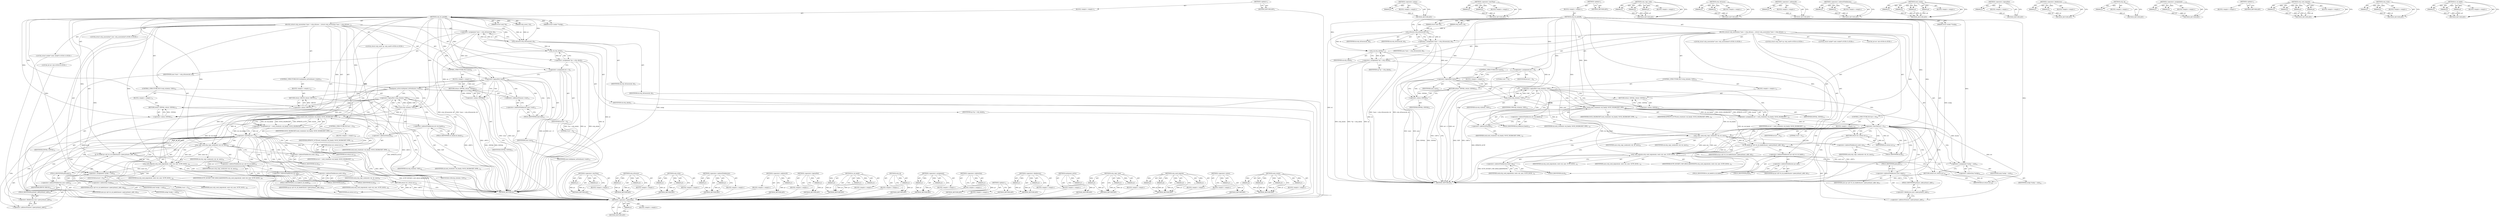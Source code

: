 digraph "sctp_copy_sock" {
vulnerable_195 [label=<(METHOD,&lt;operator&gt;.indirection)>];
vulnerable_196 [label=<(PARAM,p1)>];
vulnerable_197 [label=<(BLOCK,&lt;empty&gt;,&lt;empty&gt;)>];
vulnerable_198 [label=<(METHOD_RETURN,ANY)>];
vulnerable_141 [label=<(METHOD,&lt;operator&gt;.minus)>];
vulnerable_142 [label=<(PARAM,p1)>];
vulnerable_143 [label=<(BLOCK,&lt;empty&gt;,&lt;empty&gt;)>];
vulnerable_144 [label=<(METHOD_RETURN,ANY)>];
vulnerable_166 [label=<(METHOD,&lt;operator&gt;.lessThan)>];
vulnerable_167 [label=<(PARAM,p1)>];
vulnerable_168 [label=<(PARAM,p2)>];
vulnerable_169 [label=<(BLOCK,&lt;empty&gt;,&lt;empty&gt;)>];
vulnerable_170 [label=<(METHOD_RETURN,ANY)>];
vulnerable_6 [label=<(METHOD,&lt;global&gt;)<SUB>1</SUB>>];
vulnerable_7 [label=<(BLOCK,&lt;empty&gt;,&lt;empty&gt;)<SUB>1</SUB>>];
vulnerable_8 [label=<(METHOD,sctp_do_peeloff)<SUB>1</SUB>>];
vulnerable_9 [label=<(PARAM,struct sock *sk)<SUB>1</SUB>>];
vulnerable_10 [label=<(PARAM,sctp_assoc_t id)<SUB>1</SUB>>];
vulnerable_11 [label=<(PARAM,struct socket **sockp)<SUB>1</SUB>>];
vulnerable_12 [label=<(BLOCK,{
	struct sctp_association *asoc = sctp_id2asso...,{
	struct sctp_association *asoc = sctp_id2asso...)<SUB>2</SUB>>];
vulnerable_13 [label="<(LOCAL,struct sctp_association* asoc: sctp_association*)<SUB>3</SUB>>"];
vulnerable_14 [label=<(&lt;operator&gt;.assignment,*asoc = sctp_id2assoc(sk, id))<SUB>3</SUB>>];
vulnerable_15 [label=<(IDENTIFIER,asoc,*asoc = sctp_id2assoc(sk, id))<SUB>3</SUB>>];
vulnerable_16 [label=<(sctp_id2assoc,sctp_id2assoc(sk, id))<SUB>3</SUB>>];
vulnerable_17 [label=<(IDENTIFIER,sk,sctp_id2assoc(sk, id))<SUB>3</SUB>>];
vulnerable_18 [label=<(IDENTIFIER,id,sctp_id2assoc(sk, id))<SUB>3</SUB>>];
vulnerable_19 [label="<(LOCAL,struct sctp_sock* sp: sctp_sock*)<SUB>4</SUB>>"];
vulnerable_20 [label=<(&lt;operator&gt;.assignment,*sp = sctp_sk(sk))<SUB>4</SUB>>];
vulnerable_21 [label=<(IDENTIFIER,sp,*sp = sctp_sk(sk))<SUB>4</SUB>>];
vulnerable_22 [label=<(sctp_sk,sctp_sk(sk))<SUB>4</SUB>>];
vulnerable_23 [label=<(IDENTIFIER,sk,sctp_sk(sk))<SUB>4</SUB>>];
vulnerable_24 [label="<(LOCAL,struct socket* sock: socket*)<SUB>5</SUB>>"];
vulnerable_25 [label="<(LOCAL,int err: int)<SUB>6</SUB>>"];
vulnerable_26 [label=<(&lt;operator&gt;.assignment,err = 0)<SUB>6</SUB>>];
vulnerable_27 [label=<(IDENTIFIER,err,err = 0)<SUB>6</SUB>>];
vulnerable_28 [label=<(LITERAL,0,err = 0)<SUB>6</SUB>>];
vulnerable_29 [label=<(CONTROL_STRUCTURE,IF,if (!asoc))<SUB>8</SUB>>];
vulnerable_30 [label=<(&lt;operator&gt;.logicalNot,!asoc)<SUB>8</SUB>>];
vulnerable_31 [label=<(IDENTIFIER,asoc,!asoc)<SUB>8</SUB>>];
vulnerable_32 [label=<(BLOCK,&lt;empty&gt;,&lt;empty&gt;)<SUB>9</SUB>>];
vulnerable_33 [label=<(RETURN,return -EINVAL;,return -EINVAL;)<SUB>9</SUB>>];
vulnerable_34 [label=<(&lt;operator&gt;.minus,-EINVAL)<SUB>9</SUB>>];
vulnerable_35 [label=<(IDENTIFIER,EINVAL,-EINVAL)<SUB>9</SUB>>];
vulnerable_36 [label=<(CONTROL_STRUCTURE,IF,if (!sctp_style(sk, UDP)))<SUB>14</SUB>>];
vulnerable_37 [label=<(&lt;operator&gt;.logicalNot,!sctp_style(sk, UDP))<SUB>14</SUB>>];
vulnerable_38 [label=<(sctp_style,sctp_style(sk, UDP))<SUB>14</SUB>>];
vulnerable_39 [label=<(IDENTIFIER,sk,sctp_style(sk, UDP))<SUB>14</SUB>>];
vulnerable_40 [label=<(IDENTIFIER,UDP,sctp_style(sk, UDP))<SUB>14</SUB>>];
vulnerable_41 [label=<(BLOCK,&lt;empty&gt;,&lt;empty&gt;)<SUB>15</SUB>>];
vulnerable_42 [label=<(RETURN,return -EINVAL;,return -EINVAL;)<SUB>15</SUB>>];
vulnerable_43 [label=<(&lt;operator&gt;.minus,-EINVAL)<SUB>15</SUB>>];
vulnerable_44 [label=<(IDENTIFIER,EINVAL,-EINVAL)<SUB>15</SUB>>];
vulnerable_45 [label=<(&lt;operator&gt;.assignment,err = sock_create(sk-&gt;sk_family, SOCK_SEQPACKET...)<SUB>18</SUB>>];
vulnerable_46 [label=<(IDENTIFIER,err,err = sock_create(sk-&gt;sk_family, SOCK_SEQPACKET...)<SUB>18</SUB>>];
vulnerable_47 [label=<(sock_create,sock_create(sk-&gt;sk_family, SOCK_SEQPACKET, IPPR...)<SUB>18</SUB>>];
vulnerable_48 [label=<(&lt;operator&gt;.indirectFieldAccess,sk-&gt;sk_family)<SUB>18</SUB>>];
vulnerable_49 [label=<(IDENTIFIER,sk,sock_create(sk-&gt;sk_family, SOCK_SEQPACKET, IPPR...)<SUB>18</SUB>>];
vulnerable_50 [label=<(FIELD_IDENTIFIER,sk_family,sk_family)<SUB>18</SUB>>];
vulnerable_51 [label=<(IDENTIFIER,SOCK_SEQPACKET,sock_create(sk-&gt;sk_family, SOCK_SEQPACKET, IPPR...)<SUB>18</SUB>>];
vulnerable_52 [label=<(IDENTIFIER,IPPROTO_SCTP,sock_create(sk-&gt;sk_family, SOCK_SEQPACKET, IPPR...)<SUB>18</SUB>>];
vulnerable_53 [label=<(&lt;operator&gt;.addressOf,&amp;sock)<SUB>18</SUB>>];
vulnerable_54 [label=<(IDENTIFIER,sock,sock_create(sk-&gt;sk_family, SOCK_SEQPACKET, IPPR...)<SUB>18</SUB>>];
vulnerable_55 [label=<(CONTROL_STRUCTURE,IF,if (err &lt; 0))<SUB>19</SUB>>];
vulnerable_56 [label=<(&lt;operator&gt;.lessThan,err &lt; 0)<SUB>19</SUB>>];
vulnerable_57 [label=<(IDENTIFIER,err,err &lt; 0)<SUB>19</SUB>>];
vulnerable_58 [label=<(LITERAL,0,err &lt; 0)<SUB>19</SUB>>];
vulnerable_59 [label=<(BLOCK,&lt;empty&gt;,&lt;empty&gt;)<SUB>20</SUB>>];
vulnerable_60 [label=<(RETURN,return err;,return err;)<SUB>20</SUB>>];
vulnerable_61 [label=<(IDENTIFIER,err,return err;)<SUB>20</SUB>>];
vulnerable_62 [label=<(sctp_copy_sock,sctp_copy_sock(sock-&gt;sk, sk, asoc))<SUB>22</SUB>>];
vulnerable_63 [label=<(&lt;operator&gt;.indirectFieldAccess,sock-&gt;sk)<SUB>22</SUB>>];
vulnerable_64 [label=<(IDENTIFIER,sock,sctp_copy_sock(sock-&gt;sk, sk, asoc))<SUB>22</SUB>>];
vulnerable_65 [label=<(FIELD_IDENTIFIER,sk,sk)<SUB>22</SUB>>];
vulnerable_66 [label=<(IDENTIFIER,sk,sctp_copy_sock(sock-&gt;sk, sk, asoc))<SUB>22</SUB>>];
vulnerable_67 [label=<(IDENTIFIER,asoc,sctp_copy_sock(sock-&gt;sk, sk, asoc))<SUB>22</SUB>>];
vulnerable_68 [label=<(to_sk_daddr,sp-&gt;pf-&gt;to_sk_daddr(&amp;asoc-&gt;peer.primary_addr, sk))<SUB>27</SUB>>];
vulnerable_69 [label=<(&lt;operator&gt;.indirectFieldAccess,sp-&gt;pf-&gt;to_sk_daddr)<SUB>27</SUB>>];
vulnerable_70 [label=<(&lt;operator&gt;.indirectFieldAccess,sp-&gt;pf)<SUB>27</SUB>>];
vulnerable_71 [label=<(IDENTIFIER,sp,sp-&gt;pf-&gt;to_sk_daddr(&amp;asoc-&gt;peer.primary_addr, sk))<SUB>27</SUB>>];
vulnerable_72 [label=<(FIELD_IDENTIFIER,pf,pf)<SUB>27</SUB>>];
vulnerable_73 [label=<(FIELD_IDENTIFIER,to_sk_daddr,to_sk_daddr)<SUB>27</SUB>>];
vulnerable_74 [label=<(&lt;operator&gt;.addressOf,&amp;asoc-&gt;peer.primary_addr)<SUB>27</SUB>>];
vulnerable_75 [label=<(&lt;operator&gt;.fieldAccess,asoc-&gt;peer.primary_addr)<SUB>27</SUB>>];
vulnerable_76 [label=<(&lt;operator&gt;.indirectFieldAccess,asoc-&gt;peer)<SUB>27</SUB>>];
vulnerable_77 [label=<(IDENTIFIER,asoc,sp-&gt;pf-&gt;to_sk_daddr(&amp;asoc-&gt;peer.primary_addr, sk))<SUB>27</SUB>>];
vulnerable_78 [label=<(FIELD_IDENTIFIER,peer,peer)<SUB>27</SUB>>];
vulnerable_79 [label=<(FIELD_IDENTIFIER,primary_addr,primary_addr)<SUB>27</SUB>>];
vulnerable_80 [label=<(IDENTIFIER,sk,sp-&gt;pf-&gt;to_sk_daddr(&amp;asoc-&gt;peer.primary_addr, sk))<SUB>27</SUB>>];
vulnerable_81 [label=<(sctp_sock_migrate,sctp_sock_migrate(sk, sock-&gt;sk, asoc, SCTP_SOCK...)<SUB>32</SUB>>];
vulnerable_82 [label=<(IDENTIFIER,sk,sctp_sock_migrate(sk, sock-&gt;sk, asoc, SCTP_SOCK...)<SUB>32</SUB>>];
vulnerable_83 [label=<(&lt;operator&gt;.indirectFieldAccess,sock-&gt;sk)<SUB>32</SUB>>];
vulnerable_84 [label=<(IDENTIFIER,sock,sctp_sock_migrate(sk, sock-&gt;sk, asoc, SCTP_SOCK...)<SUB>32</SUB>>];
vulnerable_85 [label=<(FIELD_IDENTIFIER,sk,sk)<SUB>32</SUB>>];
vulnerable_86 [label=<(IDENTIFIER,asoc,sctp_sock_migrate(sk, sock-&gt;sk, asoc, SCTP_SOCK...)<SUB>32</SUB>>];
vulnerable_87 [label=<(IDENTIFIER,SCTP_SOCKET_UDP_HIGH_BANDWIDTH,sctp_sock_migrate(sk, sock-&gt;sk, asoc, SCTP_SOCK...)<SUB>32</SUB>>];
vulnerable_88 [label=<(&lt;operator&gt;.assignment,*sockp = sock)<SUB>34</SUB>>];
vulnerable_89 [label=<(&lt;operator&gt;.indirection,*sockp)<SUB>34</SUB>>];
vulnerable_90 [label=<(IDENTIFIER,sockp,*sockp = sock)<SUB>34</SUB>>];
vulnerable_91 [label=<(IDENTIFIER,sock,*sockp = sock)<SUB>34</SUB>>];
vulnerable_92 [label=<(RETURN,return err;,return err;)<SUB>36</SUB>>];
vulnerable_93 [label=<(IDENTIFIER,err,return err;)<SUB>36</SUB>>];
vulnerable_94 [label=<(METHOD_RETURN,int)<SUB>1</SUB>>];
vulnerable_96 [label=<(METHOD_RETURN,ANY)<SUB>1</SUB>>];
vulnerable_171 [label=<(METHOD,sctp_copy_sock)>];
vulnerable_172 [label=<(PARAM,p1)>];
vulnerable_173 [label=<(PARAM,p2)>];
vulnerable_174 [label=<(PARAM,p3)>];
vulnerable_175 [label=<(BLOCK,&lt;empty&gt;,&lt;empty&gt;)>];
vulnerable_176 [label=<(METHOD_RETURN,ANY)>];
vulnerable_128 [label=<(METHOD,sctp_id2assoc)>];
vulnerable_129 [label=<(PARAM,p1)>];
vulnerable_130 [label=<(PARAM,p2)>];
vulnerable_131 [label=<(BLOCK,&lt;empty&gt;,&lt;empty&gt;)>];
vulnerable_132 [label=<(METHOD_RETURN,ANY)>];
vulnerable_162 [label=<(METHOD,&lt;operator&gt;.addressOf)>];
vulnerable_163 [label=<(PARAM,p1)>];
vulnerable_164 [label=<(BLOCK,&lt;empty&gt;,&lt;empty&gt;)>];
vulnerable_165 [label=<(METHOD_RETURN,ANY)>];
vulnerable_157 [label=<(METHOD,&lt;operator&gt;.indirectFieldAccess)>];
vulnerable_158 [label=<(PARAM,p1)>];
vulnerable_159 [label=<(PARAM,p2)>];
vulnerable_160 [label=<(BLOCK,&lt;empty&gt;,&lt;empty&gt;)>];
vulnerable_161 [label=<(METHOD_RETURN,ANY)>];
vulnerable_150 [label=<(METHOD,sock_create)>];
vulnerable_151 [label=<(PARAM,p1)>];
vulnerable_152 [label=<(PARAM,p2)>];
vulnerable_153 [label=<(PARAM,p3)>];
vulnerable_154 [label=<(PARAM,p4)>];
vulnerable_155 [label=<(BLOCK,&lt;empty&gt;,&lt;empty&gt;)>];
vulnerable_156 [label=<(METHOD_RETURN,ANY)>];
vulnerable_137 [label=<(METHOD,&lt;operator&gt;.logicalNot)>];
vulnerable_138 [label=<(PARAM,p1)>];
vulnerable_139 [label=<(BLOCK,&lt;empty&gt;,&lt;empty&gt;)>];
vulnerable_140 [label=<(METHOD_RETURN,ANY)>];
vulnerable_183 [label=<(METHOD,&lt;operator&gt;.fieldAccess)>];
vulnerable_184 [label=<(PARAM,p1)>];
vulnerable_185 [label=<(PARAM,p2)>];
vulnerable_186 [label=<(BLOCK,&lt;empty&gt;,&lt;empty&gt;)>];
vulnerable_187 [label=<(METHOD_RETURN,ANY)>];
vulnerable_133 [label=<(METHOD,sctp_sk)>];
vulnerable_134 [label=<(PARAM,p1)>];
vulnerable_135 [label=<(BLOCK,&lt;empty&gt;,&lt;empty&gt;)>];
vulnerable_136 [label=<(METHOD_RETURN,ANY)>];
vulnerable_123 [label=<(METHOD,&lt;operator&gt;.assignment)>];
vulnerable_124 [label=<(PARAM,p1)>];
vulnerable_125 [label=<(PARAM,p2)>];
vulnerable_126 [label=<(BLOCK,&lt;empty&gt;,&lt;empty&gt;)>];
vulnerable_127 [label=<(METHOD_RETURN,ANY)>];
vulnerable_117 [label=<(METHOD,&lt;global&gt;)<SUB>1</SUB>>];
vulnerable_118 [label=<(BLOCK,&lt;empty&gt;,&lt;empty&gt;)>];
vulnerable_119 [label=<(METHOD_RETURN,ANY)>];
vulnerable_188 [label=<(METHOD,sctp_sock_migrate)>];
vulnerable_189 [label=<(PARAM,p1)>];
vulnerable_190 [label=<(PARAM,p2)>];
vulnerable_191 [label=<(PARAM,p3)>];
vulnerable_192 [label=<(PARAM,p4)>];
vulnerable_193 [label=<(BLOCK,&lt;empty&gt;,&lt;empty&gt;)>];
vulnerable_194 [label=<(METHOD_RETURN,ANY)>];
vulnerable_145 [label=<(METHOD,sctp_style)>];
vulnerable_146 [label=<(PARAM,p1)>];
vulnerable_147 [label=<(PARAM,p2)>];
vulnerable_148 [label=<(BLOCK,&lt;empty&gt;,&lt;empty&gt;)>];
vulnerable_149 [label=<(METHOD_RETURN,ANY)>];
vulnerable_177 [label=<(METHOD,to_sk_daddr)>];
vulnerable_178 [label=<(PARAM,p1)>];
vulnerable_179 [label=<(PARAM,p2)>];
vulnerable_180 [label=<(PARAM,p3)>];
vulnerable_181 [label=<(BLOCK,&lt;empty&gt;,&lt;empty&gt;)>];
vulnerable_182 [label=<(METHOD_RETURN,ANY)>];
fixed_202 [label=<(METHOD,sctp_sock_migrate)>];
fixed_203 [label=<(PARAM,p1)>];
fixed_204 [label=<(PARAM,p2)>];
fixed_205 [label=<(PARAM,p3)>];
fixed_206 [label=<(PARAM,p4)>];
fixed_207 [label=<(BLOCK,&lt;empty&gt;,&lt;empty&gt;)>];
fixed_208 [label=<(METHOD_RETURN,ANY)>];
fixed_151 [label=<(METHOD,&lt;operator&gt;.minus)>];
fixed_152 [label=<(PARAM,p1)>];
fixed_153 [label=<(BLOCK,&lt;empty&gt;,&lt;empty&gt;)>];
fixed_154 [label=<(METHOD_RETURN,ANY)>];
fixed_173 [label=<(METHOD,sock_create)>];
fixed_174 [label=<(PARAM,p1)>];
fixed_175 [label=<(PARAM,p2)>];
fixed_176 [label=<(PARAM,p3)>];
fixed_177 [label=<(PARAM,p4)>];
fixed_178 [label=<(BLOCK,&lt;empty&gt;,&lt;empty&gt;)>];
fixed_179 [label=<(METHOD_RETURN,ANY)>];
fixed_6 [label=<(METHOD,&lt;global&gt;)<SUB>1</SUB>>];
fixed_7 [label=<(BLOCK,&lt;empty&gt;,&lt;empty&gt;)<SUB>1</SUB>>];
fixed_8 [label=<(METHOD,sctp_do_peeloff)<SUB>1</SUB>>];
fixed_9 [label=<(PARAM,struct sock *sk)<SUB>1</SUB>>];
fixed_10 [label=<(PARAM,sctp_assoc_t id)<SUB>1</SUB>>];
fixed_11 [label=<(PARAM,struct socket **sockp)<SUB>1</SUB>>];
fixed_12 [label=<(BLOCK,{
	struct sctp_association *asoc = sctp_id2asso...,{
	struct sctp_association *asoc = sctp_id2asso...)<SUB>2</SUB>>];
fixed_13 [label="<(LOCAL,struct sctp_association* asoc: sctp_association*)<SUB>3</SUB>>"];
fixed_14 [label=<(&lt;operator&gt;.assignment,*asoc = sctp_id2assoc(sk, id))<SUB>3</SUB>>];
fixed_15 [label=<(IDENTIFIER,asoc,*asoc = sctp_id2assoc(sk, id))<SUB>3</SUB>>];
fixed_16 [label=<(sctp_id2assoc,sctp_id2assoc(sk, id))<SUB>3</SUB>>];
fixed_17 [label=<(IDENTIFIER,sk,sctp_id2assoc(sk, id))<SUB>3</SUB>>];
fixed_18 [label=<(IDENTIFIER,id,sctp_id2assoc(sk, id))<SUB>3</SUB>>];
fixed_19 [label="<(LOCAL,struct sctp_sock* sp: sctp_sock*)<SUB>4</SUB>>"];
fixed_20 [label=<(&lt;operator&gt;.assignment,*sp = sctp_sk(sk))<SUB>4</SUB>>];
fixed_21 [label=<(IDENTIFIER,sp,*sp = sctp_sk(sk))<SUB>4</SUB>>];
fixed_22 [label=<(sctp_sk,sctp_sk(sk))<SUB>4</SUB>>];
fixed_23 [label=<(IDENTIFIER,sk,sctp_sk(sk))<SUB>4</SUB>>];
fixed_24 [label="<(LOCAL,struct socket* sock: socket*)<SUB>5</SUB>>"];
fixed_25 [label="<(LOCAL,int err: int)<SUB>6</SUB>>"];
fixed_26 [label=<(&lt;operator&gt;.assignment,err = 0)<SUB>6</SUB>>];
fixed_27 [label=<(IDENTIFIER,err,err = 0)<SUB>6</SUB>>];
fixed_28 [label=<(LITERAL,0,err = 0)<SUB>6</SUB>>];
fixed_29 [label=<(CONTROL_STRUCTURE,IF,if (!asoc))<SUB>8</SUB>>];
fixed_30 [label=<(&lt;operator&gt;.logicalNot,!asoc)<SUB>8</SUB>>];
fixed_31 [label=<(IDENTIFIER,asoc,!asoc)<SUB>8</SUB>>];
fixed_32 [label=<(BLOCK,&lt;empty&gt;,&lt;empty&gt;)<SUB>9</SUB>>];
fixed_33 [label=<(RETURN,return -EINVAL;,return -EINVAL;)<SUB>9</SUB>>];
fixed_34 [label=<(&lt;operator&gt;.minus,-EINVAL)<SUB>9</SUB>>];
fixed_35 [label=<(IDENTIFIER,EINVAL,-EINVAL)<SUB>9</SUB>>];
fixed_36 [label=<(CONTROL_STRUCTURE,IF,if (waitqueue_active(&amp;asoc-&gt;wait)))<SUB>14</SUB>>];
fixed_37 [label=<(waitqueue_active,waitqueue_active(&amp;asoc-&gt;wait))<SUB>14</SUB>>];
fixed_38 [label=<(&lt;operator&gt;.addressOf,&amp;asoc-&gt;wait)<SUB>14</SUB>>];
fixed_39 [label=<(&lt;operator&gt;.indirectFieldAccess,asoc-&gt;wait)<SUB>14</SUB>>];
fixed_40 [label=<(IDENTIFIER,asoc,waitqueue_active(&amp;asoc-&gt;wait))<SUB>14</SUB>>];
fixed_41 [label=<(FIELD_IDENTIFIER,wait,wait)<SUB>14</SUB>>];
fixed_42 [label=<(BLOCK,&lt;empty&gt;,&lt;empty&gt;)<SUB>15</SUB>>];
fixed_43 [label=<(RETURN,return -EBUSY;,return -EBUSY;)<SUB>15</SUB>>];
fixed_44 [label=<(&lt;operator&gt;.minus,-EBUSY)<SUB>15</SUB>>];
fixed_45 [label=<(IDENTIFIER,EBUSY,-EBUSY)<SUB>15</SUB>>];
fixed_46 [label=<(CONTROL_STRUCTURE,IF,if (!sctp_style(sk, UDP)))<SUB>20</SUB>>];
fixed_47 [label=<(&lt;operator&gt;.logicalNot,!sctp_style(sk, UDP))<SUB>20</SUB>>];
fixed_48 [label=<(sctp_style,sctp_style(sk, UDP))<SUB>20</SUB>>];
fixed_49 [label=<(IDENTIFIER,sk,sctp_style(sk, UDP))<SUB>20</SUB>>];
fixed_50 [label=<(IDENTIFIER,UDP,sctp_style(sk, UDP))<SUB>20</SUB>>];
fixed_51 [label=<(BLOCK,&lt;empty&gt;,&lt;empty&gt;)<SUB>21</SUB>>];
fixed_52 [label=<(RETURN,return -EINVAL;,return -EINVAL;)<SUB>21</SUB>>];
fixed_53 [label=<(&lt;operator&gt;.minus,-EINVAL)<SUB>21</SUB>>];
fixed_54 [label=<(IDENTIFIER,EINVAL,-EINVAL)<SUB>21</SUB>>];
fixed_55 [label=<(&lt;operator&gt;.assignment,err = sock_create(sk-&gt;sk_family, SOCK_SEQPACKET...)<SUB>24</SUB>>];
fixed_56 [label=<(IDENTIFIER,err,err = sock_create(sk-&gt;sk_family, SOCK_SEQPACKET...)<SUB>24</SUB>>];
fixed_57 [label=<(sock_create,sock_create(sk-&gt;sk_family, SOCK_SEQPACKET, IPPR...)<SUB>24</SUB>>];
fixed_58 [label=<(&lt;operator&gt;.indirectFieldAccess,sk-&gt;sk_family)<SUB>24</SUB>>];
fixed_59 [label=<(IDENTIFIER,sk,sock_create(sk-&gt;sk_family, SOCK_SEQPACKET, IPPR...)<SUB>24</SUB>>];
fixed_60 [label=<(FIELD_IDENTIFIER,sk_family,sk_family)<SUB>24</SUB>>];
fixed_61 [label=<(IDENTIFIER,SOCK_SEQPACKET,sock_create(sk-&gt;sk_family, SOCK_SEQPACKET, IPPR...)<SUB>24</SUB>>];
fixed_62 [label=<(IDENTIFIER,IPPROTO_SCTP,sock_create(sk-&gt;sk_family, SOCK_SEQPACKET, IPPR...)<SUB>24</SUB>>];
fixed_63 [label=<(&lt;operator&gt;.addressOf,&amp;sock)<SUB>24</SUB>>];
fixed_64 [label=<(IDENTIFIER,sock,sock_create(sk-&gt;sk_family, SOCK_SEQPACKET, IPPR...)<SUB>24</SUB>>];
fixed_65 [label=<(CONTROL_STRUCTURE,IF,if (err &lt; 0))<SUB>25</SUB>>];
fixed_66 [label=<(&lt;operator&gt;.lessThan,err &lt; 0)<SUB>25</SUB>>];
fixed_67 [label=<(IDENTIFIER,err,err &lt; 0)<SUB>25</SUB>>];
fixed_68 [label=<(LITERAL,0,err &lt; 0)<SUB>25</SUB>>];
fixed_69 [label=<(BLOCK,&lt;empty&gt;,&lt;empty&gt;)<SUB>26</SUB>>];
fixed_70 [label=<(RETURN,return err;,return err;)<SUB>26</SUB>>];
fixed_71 [label=<(IDENTIFIER,err,return err;)<SUB>26</SUB>>];
fixed_72 [label=<(sctp_copy_sock,sctp_copy_sock(sock-&gt;sk, sk, asoc))<SUB>28</SUB>>];
fixed_73 [label=<(&lt;operator&gt;.indirectFieldAccess,sock-&gt;sk)<SUB>28</SUB>>];
fixed_74 [label=<(IDENTIFIER,sock,sctp_copy_sock(sock-&gt;sk, sk, asoc))<SUB>28</SUB>>];
fixed_75 [label=<(FIELD_IDENTIFIER,sk,sk)<SUB>28</SUB>>];
fixed_76 [label=<(IDENTIFIER,sk,sctp_copy_sock(sock-&gt;sk, sk, asoc))<SUB>28</SUB>>];
fixed_77 [label=<(IDENTIFIER,asoc,sctp_copy_sock(sock-&gt;sk, sk, asoc))<SUB>28</SUB>>];
fixed_78 [label=<(to_sk_daddr,sp-&gt;pf-&gt;to_sk_daddr(&amp;asoc-&gt;peer.primary_addr, sk))<SUB>33</SUB>>];
fixed_79 [label=<(&lt;operator&gt;.indirectFieldAccess,sp-&gt;pf-&gt;to_sk_daddr)<SUB>33</SUB>>];
fixed_80 [label=<(&lt;operator&gt;.indirectFieldAccess,sp-&gt;pf)<SUB>33</SUB>>];
fixed_81 [label=<(IDENTIFIER,sp,sp-&gt;pf-&gt;to_sk_daddr(&amp;asoc-&gt;peer.primary_addr, sk))<SUB>33</SUB>>];
fixed_82 [label=<(FIELD_IDENTIFIER,pf,pf)<SUB>33</SUB>>];
fixed_83 [label=<(FIELD_IDENTIFIER,to_sk_daddr,to_sk_daddr)<SUB>33</SUB>>];
fixed_84 [label=<(&lt;operator&gt;.addressOf,&amp;asoc-&gt;peer.primary_addr)<SUB>33</SUB>>];
fixed_85 [label=<(&lt;operator&gt;.fieldAccess,asoc-&gt;peer.primary_addr)<SUB>33</SUB>>];
fixed_86 [label=<(&lt;operator&gt;.indirectFieldAccess,asoc-&gt;peer)<SUB>33</SUB>>];
fixed_87 [label=<(IDENTIFIER,asoc,sp-&gt;pf-&gt;to_sk_daddr(&amp;asoc-&gt;peer.primary_addr, sk))<SUB>33</SUB>>];
fixed_88 [label=<(FIELD_IDENTIFIER,peer,peer)<SUB>33</SUB>>];
fixed_89 [label=<(FIELD_IDENTIFIER,primary_addr,primary_addr)<SUB>33</SUB>>];
fixed_90 [label=<(IDENTIFIER,sk,sp-&gt;pf-&gt;to_sk_daddr(&amp;asoc-&gt;peer.primary_addr, sk))<SUB>33</SUB>>];
fixed_91 [label=<(sctp_sock_migrate,sctp_sock_migrate(sk, sock-&gt;sk, asoc, SCTP_SOCK...)<SUB>38</SUB>>];
fixed_92 [label=<(IDENTIFIER,sk,sctp_sock_migrate(sk, sock-&gt;sk, asoc, SCTP_SOCK...)<SUB>38</SUB>>];
fixed_93 [label=<(&lt;operator&gt;.indirectFieldAccess,sock-&gt;sk)<SUB>38</SUB>>];
fixed_94 [label=<(IDENTIFIER,sock,sctp_sock_migrate(sk, sock-&gt;sk, asoc, SCTP_SOCK...)<SUB>38</SUB>>];
fixed_95 [label=<(FIELD_IDENTIFIER,sk,sk)<SUB>38</SUB>>];
fixed_96 [label=<(IDENTIFIER,asoc,sctp_sock_migrate(sk, sock-&gt;sk, asoc, SCTP_SOCK...)<SUB>38</SUB>>];
fixed_97 [label=<(IDENTIFIER,SCTP_SOCKET_UDP_HIGH_BANDWIDTH,sctp_sock_migrate(sk, sock-&gt;sk, asoc, SCTP_SOCK...)<SUB>38</SUB>>];
fixed_98 [label=<(&lt;operator&gt;.assignment,*sockp = sock)<SUB>40</SUB>>];
fixed_99 [label=<(&lt;operator&gt;.indirection,*sockp)<SUB>40</SUB>>];
fixed_100 [label=<(IDENTIFIER,sockp,*sockp = sock)<SUB>40</SUB>>];
fixed_101 [label=<(IDENTIFIER,sock,*sockp = sock)<SUB>40</SUB>>];
fixed_102 [label=<(RETURN,return err;,return err;)<SUB>42</SUB>>];
fixed_103 [label=<(IDENTIFIER,err,return err;)<SUB>42</SUB>>];
fixed_104 [label=<(METHOD_RETURN,int)<SUB>1</SUB>>];
fixed_106 [label=<(METHOD_RETURN,ANY)<SUB>1</SUB>>];
fixed_180 [label=<(METHOD,&lt;operator&gt;.lessThan)>];
fixed_181 [label=<(PARAM,p1)>];
fixed_182 [label=<(PARAM,p2)>];
fixed_183 [label=<(BLOCK,&lt;empty&gt;,&lt;empty&gt;)>];
fixed_184 [label=<(METHOD_RETURN,ANY)>];
fixed_138 [label=<(METHOD,sctp_id2assoc)>];
fixed_139 [label=<(PARAM,p1)>];
fixed_140 [label=<(PARAM,p2)>];
fixed_141 [label=<(BLOCK,&lt;empty&gt;,&lt;empty&gt;)>];
fixed_142 [label=<(METHOD_RETURN,ANY)>];
fixed_168 [label=<(METHOD,sctp_style)>];
fixed_169 [label=<(PARAM,p1)>];
fixed_170 [label=<(PARAM,p2)>];
fixed_171 [label=<(BLOCK,&lt;empty&gt;,&lt;empty&gt;)>];
fixed_172 [label=<(METHOD_RETURN,ANY)>];
fixed_163 [label=<(METHOD,&lt;operator&gt;.indirectFieldAccess)>];
fixed_164 [label=<(PARAM,p1)>];
fixed_165 [label=<(PARAM,p2)>];
fixed_166 [label=<(BLOCK,&lt;empty&gt;,&lt;empty&gt;)>];
fixed_167 [label=<(METHOD_RETURN,ANY)>];
fixed_159 [label=<(METHOD,&lt;operator&gt;.addressOf)>];
fixed_160 [label=<(PARAM,p1)>];
fixed_161 [label=<(BLOCK,&lt;empty&gt;,&lt;empty&gt;)>];
fixed_162 [label=<(METHOD_RETURN,ANY)>];
fixed_147 [label=<(METHOD,&lt;operator&gt;.logicalNot)>];
fixed_148 [label=<(PARAM,p1)>];
fixed_149 [label=<(BLOCK,&lt;empty&gt;,&lt;empty&gt;)>];
fixed_150 [label=<(METHOD_RETURN,ANY)>];
fixed_191 [label=<(METHOD,to_sk_daddr)>];
fixed_192 [label=<(PARAM,p1)>];
fixed_193 [label=<(PARAM,p2)>];
fixed_194 [label=<(PARAM,p3)>];
fixed_195 [label=<(BLOCK,&lt;empty&gt;,&lt;empty&gt;)>];
fixed_196 [label=<(METHOD_RETURN,ANY)>];
fixed_143 [label=<(METHOD,sctp_sk)>];
fixed_144 [label=<(PARAM,p1)>];
fixed_145 [label=<(BLOCK,&lt;empty&gt;,&lt;empty&gt;)>];
fixed_146 [label=<(METHOD_RETURN,ANY)>];
fixed_133 [label=<(METHOD,&lt;operator&gt;.assignment)>];
fixed_134 [label=<(PARAM,p1)>];
fixed_135 [label=<(PARAM,p2)>];
fixed_136 [label=<(BLOCK,&lt;empty&gt;,&lt;empty&gt;)>];
fixed_137 [label=<(METHOD_RETURN,ANY)>];
fixed_127 [label=<(METHOD,&lt;global&gt;)<SUB>1</SUB>>];
fixed_128 [label=<(BLOCK,&lt;empty&gt;,&lt;empty&gt;)>];
fixed_129 [label=<(METHOD_RETURN,ANY)>];
fixed_209 [label=<(METHOD,&lt;operator&gt;.indirection)>];
fixed_210 [label=<(PARAM,p1)>];
fixed_211 [label=<(BLOCK,&lt;empty&gt;,&lt;empty&gt;)>];
fixed_212 [label=<(METHOD_RETURN,ANY)>];
fixed_197 [label=<(METHOD,&lt;operator&gt;.fieldAccess)>];
fixed_198 [label=<(PARAM,p1)>];
fixed_199 [label=<(PARAM,p2)>];
fixed_200 [label=<(BLOCK,&lt;empty&gt;,&lt;empty&gt;)>];
fixed_201 [label=<(METHOD_RETURN,ANY)>];
fixed_155 [label=<(METHOD,waitqueue_active)>];
fixed_156 [label=<(PARAM,p1)>];
fixed_157 [label=<(BLOCK,&lt;empty&gt;,&lt;empty&gt;)>];
fixed_158 [label=<(METHOD_RETURN,ANY)>];
fixed_185 [label=<(METHOD,sctp_copy_sock)>];
fixed_186 [label=<(PARAM,p1)>];
fixed_187 [label=<(PARAM,p2)>];
fixed_188 [label=<(PARAM,p3)>];
fixed_189 [label=<(BLOCK,&lt;empty&gt;,&lt;empty&gt;)>];
fixed_190 [label=<(METHOD_RETURN,ANY)>];
vulnerable_195 -> vulnerable_196  [key=0, label="AST: "];
vulnerable_195 -> vulnerable_196  [key=1, label="DDG: "];
vulnerable_195 -> vulnerable_197  [key=0, label="AST: "];
vulnerable_195 -> vulnerable_198  [key=0, label="AST: "];
vulnerable_195 -> vulnerable_198  [key=1, label="CFG: "];
vulnerable_196 -> vulnerable_198  [key=0, label="DDG: p1"];
vulnerable_141 -> vulnerable_142  [key=0, label="AST: "];
vulnerable_141 -> vulnerable_142  [key=1, label="DDG: "];
vulnerable_141 -> vulnerable_143  [key=0, label="AST: "];
vulnerable_141 -> vulnerable_144  [key=0, label="AST: "];
vulnerable_141 -> vulnerable_144  [key=1, label="CFG: "];
vulnerable_142 -> vulnerable_144  [key=0, label="DDG: p1"];
vulnerable_166 -> vulnerable_167  [key=0, label="AST: "];
vulnerable_166 -> vulnerable_167  [key=1, label="DDG: "];
vulnerable_166 -> vulnerable_169  [key=0, label="AST: "];
vulnerable_166 -> vulnerable_168  [key=0, label="AST: "];
vulnerable_166 -> vulnerable_168  [key=1, label="DDG: "];
vulnerable_166 -> vulnerable_170  [key=0, label="AST: "];
vulnerable_166 -> vulnerable_170  [key=1, label="CFG: "];
vulnerable_167 -> vulnerable_170  [key=0, label="DDG: p1"];
vulnerable_168 -> vulnerable_170  [key=0, label="DDG: p2"];
vulnerable_6 -> vulnerable_7  [key=0, label="AST: "];
vulnerable_6 -> vulnerable_96  [key=0, label="AST: "];
vulnerable_6 -> vulnerable_96  [key=1, label="CFG: "];
vulnerable_7 -> vulnerable_8  [key=0, label="AST: "];
vulnerable_8 -> vulnerable_9  [key=0, label="AST: "];
vulnerable_8 -> vulnerable_9  [key=1, label="DDG: "];
vulnerable_8 -> vulnerable_10  [key=0, label="AST: "];
vulnerable_8 -> vulnerable_10  [key=1, label="DDG: "];
vulnerable_8 -> vulnerable_11  [key=0, label="AST: "];
vulnerable_8 -> vulnerable_11  [key=1, label="DDG: "];
vulnerable_8 -> vulnerable_12  [key=0, label="AST: "];
vulnerable_8 -> vulnerable_94  [key=0, label="AST: "];
vulnerable_8 -> vulnerable_16  [key=0, label="CFG: "];
vulnerable_8 -> vulnerable_16  [key=1, label="DDG: "];
vulnerable_8 -> vulnerable_26  [key=0, label="DDG: "];
vulnerable_8 -> vulnerable_88  [key=0, label="DDG: "];
vulnerable_8 -> vulnerable_62  [key=0, label="DDG: "];
vulnerable_8 -> vulnerable_68  [key=0, label="DDG: "];
vulnerable_8 -> vulnerable_81  [key=0, label="DDG: "];
vulnerable_8 -> vulnerable_93  [key=0, label="DDG: "];
vulnerable_8 -> vulnerable_22  [key=0, label="DDG: "];
vulnerable_8 -> vulnerable_30  [key=0, label="DDG: "];
vulnerable_8 -> vulnerable_47  [key=0, label="DDG: "];
vulnerable_8 -> vulnerable_56  [key=0, label="DDG: "];
vulnerable_8 -> vulnerable_38  [key=0, label="DDG: "];
vulnerable_8 -> vulnerable_61  [key=0, label="DDG: "];
vulnerable_8 -> vulnerable_34  [key=0, label="DDG: "];
vulnerable_8 -> vulnerable_43  [key=0, label="DDG: "];
vulnerable_9 -> vulnerable_16  [key=0, label="DDG: sk"];
vulnerable_10 -> vulnerable_16  [key=0, label="DDG: id"];
vulnerable_11 -> vulnerable_94  [key=0, label="DDG: sockp"];
vulnerable_12 -> vulnerable_13  [key=0, label="AST: "];
vulnerable_12 -> vulnerable_14  [key=0, label="AST: "];
vulnerable_12 -> vulnerable_19  [key=0, label="AST: "];
vulnerable_12 -> vulnerable_20  [key=0, label="AST: "];
vulnerable_12 -> vulnerable_24  [key=0, label="AST: "];
vulnerable_12 -> vulnerable_25  [key=0, label="AST: "];
vulnerable_12 -> vulnerable_26  [key=0, label="AST: "];
vulnerable_12 -> vulnerable_29  [key=0, label="AST: "];
vulnerable_12 -> vulnerable_36  [key=0, label="AST: "];
vulnerable_12 -> vulnerable_45  [key=0, label="AST: "];
vulnerable_12 -> vulnerable_55  [key=0, label="AST: "];
vulnerable_12 -> vulnerable_62  [key=0, label="AST: "];
vulnerable_12 -> vulnerable_68  [key=0, label="AST: "];
vulnerable_12 -> vulnerable_81  [key=0, label="AST: "];
vulnerable_12 -> vulnerable_88  [key=0, label="AST: "];
vulnerable_12 -> vulnerable_92  [key=0, label="AST: "];
vulnerable_14 -> vulnerable_15  [key=0, label="AST: "];
vulnerable_14 -> vulnerable_16  [key=0, label="AST: "];
vulnerable_14 -> vulnerable_22  [key=0, label="CFG: "];
vulnerable_14 -> vulnerable_94  [key=0, label="DDG: sctp_id2assoc(sk, id)"];
vulnerable_14 -> vulnerable_94  [key=1, label="DDG: *asoc = sctp_id2assoc(sk, id)"];
vulnerable_14 -> vulnerable_30  [key=0, label="DDG: asoc"];
vulnerable_16 -> vulnerable_17  [key=0, label="AST: "];
vulnerable_16 -> vulnerable_18  [key=0, label="AST: "];
vulnerable_16 -> vulnerable_14  [key=0, label="CFG: "];
vulnerable_16 -> vulnerable_14  [key=1, label="DDG: sk"];
vulnerable_16 -> vulnerable_14  [key=2, label="DDG: id"];
vulnerable_16 -> vulnerable_94  [key=0, label="DDG: id"];
vulnerable_16 -> vulnerable_22  [key=0, label="DDG: sk"];
vulnerable_20 -> vulnerable_21  [key=0, label="AST: "];
vulnerable_20 -> vulnerable_22  [key=0, label="AST: "];
vulnerable_20 -> vulnerable_26  [key=0, label="CFG: "];
vulnerable_20 -> vulnerable_94  [key=0, label="DDG: sp"];
vulnerable_20 -> vulnerable_94  [key=1, label="DDG: sctp_sk(sk)"];
vulnerable_20 -> vulnerable_94  [key=2, label="DDG: *sp = sctp_sk(sk)"];
vulnerable_22 -> vulnerable_23  [key=0, label="AST: "];
vulnerable_22 -> vulnerable_20  [key=0, label="CFG: "];
vulnerable_22 -> vulnerable_20  [key=1, label="DDG: sk"];
vulnerable_22 -> vulnerable_94  [key=0, label="DDG: sk"];
vulnerable_22 -> vulnerable_38  [key=0, label="DDG: sk"];
vulnerable_26 -> vulnerable_27  [key=0, label="AST: "];
vulnerable_26 -> vulnerable_28  [key=0, label="AST: "];
vulnerable_26 -> vulnerable_30  [key=0, label="CFG: "];
vulnerable_26 -> vulnerable_94  [key=0, label="DDG: err"];
vulnerable_26 -> vulnerable_94  [key=1, label="DDG: err = 0"];
vulnerable_29 -> vulnerable_30  [key=0, label="AST: "];
vulnerable_29 -> vulnerable_32  [key=0, label="AST: "];
vulnerable_30 -> vulnerable_31  [key=0, label="AST: "];
vulnerable_30 -> vulnerable_34  [key=0, label="CFG: "];
vulnerable_30 -> vulnerable_34  [key=1, label="CDG: "];
vulnerable_30 -> vulnerable_38  [key=0, label="CFG: "];
vulnerable_30 -> vulnerable_38  [key=1, label="CDG: "];
vulnerable_30 -> vulnerable_94  [key=0, label="DDG: asoc"];
vulnerable_30 -> vulnerable_94  [key=1, label="DDG: !asoc"];
vulnerable_30 -> vulnerable_62  [key=0, label="DDG: asoc"];
vulnerable_30 -> vulnerable_37  [key=0, label="CDG: "];
vulnerable_30 -> vulnerable_33  [key=0, label="CDG: "];
vulnerable_32 -> vulnerable_33  [key=0, label="AST: "];
vulnerable_33 -> vulnerable_34  [key=0, label="AST: "];
vulnerable_33 -> vulnerable_94  [key=0, label="CFG: "];
vulnerable_33 -> vulnerable_94  [key=1, label="DDG: &lt;RET&gt;"];
vulnerable_34 -> vulnerable_35  [key=0, label="AST: "];
vulnerable_34 -> vulnerable_33  [key=0, label="CFG: "];
vulnerable_34 -> vulnerable_33  [key=1, label="DDG: -EINVAL"];
vulnerable_34 -> vulnerable_94  [key=0, label="DDG: EINVAL"];
vulnerable_34 -> vulnerable_94  [key=1, label="DDG: -EINVAL"];
vulnerable_36 -> vulnerable_37  [key=0, label="AST: "];
vulnerable_36 -> vulnerable_41  [key=0, label="AST: "];
vulnerable_37 -> vulnerable_38  [key=0, label="AST: "];
vulnerable_37 -> vulnerable_43  [key=0, label="CFG: "];
vulnerable_37 -> vulnerable_43  [key=1, label="CDG: "];
vulnerable_37 -> vulnerable_50  [key=0, label="CFG: "];
vulnerable_37 -> vulnerable_50  [key=1, label="CDG: "];
vulnerable_37 -> vulnerable_47  [key=0, label="CDG: "];
vulnerable_37 -> vulnerable_48  [key=0, label="CDG: "];
vulnerable_37 -> vulnerable_42  [key=0, label="CDG: "];
vulnerable_37 -> vulnerable_56  [key=0, label="CDG: "];
vulnerable_37 -> vulnerable_45  [key=0, label="CDG: "];
vulnerable_37 -> vulnerable_53  [key=0, label="CDG: "];
vulnerable_38 -> vulnerable_39  [key=0, label="AST: "];
vulnerable_38 -> vulnerable_40  [key=0, label="AST: "];
vulnerable_38 -> vulnerable_37  [key=0, label="CFG: "];
vulnerable_38 -> vulnerable_37  [key=1, label="DDG: sk"];
vulnerable_38 -> vulnerable_37  [key=2, label="DDG: UDP"];
vulnerable_38 -> vulnerable_94  [key=0, label="DDG: UDP"];
vulnerable_38 -> vulnerable_62  [key=0, label="DDG: sk"];
vulnerable_38 -> vulnerable_47  [key=0, label="DDG: sk"];
vulnerable_41 -> vulnerable_42  [key=0, label="AST: "];
vulnerable_42 -> vulnerable_43  [key=0, label="AST: "];
vulnerable_42 -> vulnerable_94  [key=0, label="CFG: "];
vulnerable_42 -> vulnerable_94  [key=1, label="DDG: &lt;RET&gt;"];
vulnerable_43 -> vulnerable_44  [key=0, label="AST: "];
vulnerable_43 -> vulnerable_42  [key=0, label="CFG: "];
vulnerable_43 -> vulnerable_42  [key=1, label="DDG: -EINVAL"];
vulnerable_45 -> vulnerable_46  [key=0, label="AST: "];
vulnerable_45 -> vulnerable_47  [key=0, label="AST: "];
vulnerable_45 -> vulnerable_56  [key=0, label="CFG: "];
vulnerable_45 -> vulnerable_56  [key=1, label="DDG: err"];
vulnerable_47 -> vulnerable_48  [key=0, label="AST: "];
vulnerable_47 -> vulnerable_51  [key=0, label="AST: "];
vulnerable_47 -> vulnerable_52  [key=0, label="AST: "];
vulnerable_47 -> vulnerable_53  [key=0, label="AST: "];
vulnerable_47 -> vulnerable_45  [key=0, label="CFG: "];
vulnerable_47 -> vulnerable_45  [key=1, label="DDG: sk-&gt;sk_family"];
vulnerable_47 -> vulnerable_45  [key=2, label="DDG: SOCK_SEQPACKET"];
vulnerable_47 -> vulnerable_45  [key=3, label="DDG: IPPROTO_SCTP"];
vulnerable_47 -> vulnerable_45  [key=4, label="DDG: &amp;sock"];
vulnerable_47 -> vulnerable_94  [key=0, label="DDG: IPPROTO_SCTP"];
vulnerable_47 -> vulnerable_88  [key=0, label="DDG: &amp;sock"];
vulnerable_47 -> vulnerable_62  [key=0, label="DDG: sk-&gt;sk_family"];
vulnerable_47 -> vulnerable_68  [key=0, label="DDG: sk-&gt;sk_family"];
vulnerable_47 -> vulnerable_81  [key=0, label="DDG: sk-&gt;sk_family"];
vulnerable_48 -> vulnerable_49  [key=0, label="AST: "];
vulnerable_48 -> vulnerable_50  [key=0, label="AST: "];
vulnerable_48 -> vulnerable_53  [key=0, label="CFG: "];
vulnerable_50 -> vulnerable_48  [key=0, label="CFG: "];
vulnerable_53 -> vulnerable_54  [key=0, label="AST: "];
vulnerable_53 -> vulnerable_47  [key=0, label="CFG: "];
vulnerable_55 -> vulnerable_56  [key=0, label="AST: "];
vulnerable_55 -> vulnerable_59  [key=0, label="AST: "];
vulnerable_56 -> vulnerable_57  [key=0, label="AST: "];
vulnerable_56 -> vulnerable_58  [key=0, label="AST: "];
vulnerable_56 -> vulnerable_60  [key=0, label="CFG: "];
vulnerable_56 -> vulnerable_60  [key=1, label="CDG: "];
vulnerable_56 -> vulnerable_65  [key=0, label="CFG: "];
vulnerable_56 -> vulnerable_65  [key=1, label="CDG: "];
vulnerable_56 -> vulnerable_93  [key=0, label="DDG: err"];
vulnerable_56 -> vulnerable_61  [key=0, label="DDG: err"];
vulnerable_56 -> vulnerable_68  [key=0, label="CDG: "];
vulnerable_56 -> vulnerable_73  [key=0, label="CDG: "];
vulnerable_56 -> vulnerable_89  [key=0, label="CDG: "];
vulnerable_56 -> vulnerable_75  [key=0, label="CDG: "];
vulnerable_56 -> vulnerable_81  [key=0, label="CDG: "];
vulnerable_56 -> vulnerable_85  [key=0, label="CDG: "];
vulnerable_56 -> vulnerable_72  [key=0, label="CDG: "];
vulnerable_56 -> vulnerable_69  [key=0, label="CDG: "];
vulnerable_56 -> vulnerable_74  [key=0, label="CDG: "];
vulnerable_56 -> vulnerable_92  [key=0, label="CDG: "];
vulnerable_56 -> vulnerable_76  [key=0, label="CDG: "];
vulnerable_56 -> vulnerable_79  [key=0, label="CDG: "];
vulnerable_56 -> vulnerable_83  [key=0, label="CDG: "];
vulnerable_56 -> vulnerable_88  [key=0, label="CDG: "];
vulnerable_56 -> vulnerable_70  [key=0, label="CDG: "];
vulnerable_56 -> vulnerable_63  [key=0, label="CDG: "];
vulnerable_56 -> vulnerable_78  [key=0, label="CDG: "];
vulnerable_56 -> vulnerable_62  [key=0, label="CDG: "];
vulnerable_59 -> vulnerable_60  [key=0, label="AST: "];
vulnerable_60 -> vulnerable_61  [key=0, label="AST: "];
vulnerable_60 -> vulnerable_94  [key=0, label="CFG: "];
vulnerable_60 -> vulnerable_94  [key=1, label="DDG: &lt;RET&gt;"];
vulnerable_61 -> vulnerable_60  [key=0, label="DDG: err"];
vulnerable_62 -> vulnerable_63  [key=0, label="AST: "];
vulnerable_62 -> vulnerable_66  [key=0, label="AST: "];
vulnerable_62 -> vulnerable_67  [key=0, label="AST: "];
vulnerable_62 -> vulnerable_72  [key=0, label="CFG: "];
vulnerable_62 -> vulnerable_68  [key=0, label="DDG: sk"];
vulnerable_62 -> vulnerable_81  [key=0, label="DDG: sock-&gt;sk"];
vulnerable_62 -> vulnerable_81  [key=1, label="DDG: asoc"];
vulnerable_63 -> vulnerable_64  [key=0, label="AST: "];
vulnerable_63 -> vulnerable_65  [key=0, label="AST: "];
vulnerable_63 -> vulnerable_62  [key=0, label="CFG: "];
vulnerable_65 -> vulnerable_63  [key=0, label="CFG: "];
vulnerable_68 -> vulnerable_69  [key=0, label="AST: "];
vulnerable_68 -> vulnerable_74  [key=0, label="AST: "];
vulnerable_68 -> vulnerable_80  [key=0, label="AST: "];
vulnerable_68 -> vulnerable_85  [key=0, label="CFG: "];
vulnerable_68 -> vulnerable_81  [key=0, label="DDG: sk"];
vulnerable_69 -> vulnerable_70  [key=0, label="AST: "];
vulnerable_69 -> vulnerable_73  [key=0, label="AST: "];
vulnerable_69 -> vulnerable_78  [key=0, label="CFG: "];
vulnerable_70 -> vulnerable_71  [key=0, label="AST: "];
vulnerable_70 -> vulnerable_72  [key=0, label="AST: "];
vulnerable_70 -> vulnerable_73  [key=0, label="CFG: "];
vulnerable_72 -> vulnerable_70  [key=0, label="CFG: "];
vulnerable_73 -> vulnerable_69  [key=0, label="CFG: "];
vulnerable_74 -> vulnerable_75  [key=0, label="AST: "];
vulnerable_74 -> vulnerable_68  [key=0, label="CFG: "];
vulnerable_75 -> vulnerable_76  [key=0, label="AST: "];
vulnerable_75 -> vulnerable_79  [key=0, label="AST: "];
vulnerable_75 -> vulnerable_74  [key=0, label="CFG: "];
vulnerable_76 -> vulnerable_77  [key=0, label="AST: "];
vulnerable_76 -> vulnerable_78  [key=0, label="AST: "];
vulnerable_76 -> vulnerable_79  [key=0, label="CFG: "];
vulnerable_78 -> vulnerable_76  [key=0, label="CFG: "];
vulnerable_79 -> vulnerable_75  [key=0, label="CFG: "];
vulnerable_81 -> vulnerable_82  [key=0, label="AST: "];
vulnerable_81 -> vulnerable_83  [key=0, label="AST: "];
vulnerable_81 -> vulnerable_86  [key=0, label="AST: "];
vulnerable_81 -> vulnerable_87  [key=0, label="AST: "];
vulnerable_81 -> vulnerable_89  [key=0, label="CFG: "];
vulnerable_81 -> vulnerable_94  [key=0, label="DDG: SCTP_SOCKET_UDP_HIGH_BANDWIDTH"];
vulnerable_81 -> vulnerable_88  [key=0, label="DDG: sock-&gt;sk"];
vulnerable_83 -> vulnerable_84  [key=0, label="AST: "];
vulnerable_83 -> vulnerable_85  [key=0, label="AST: "];
vulnerable_83 -> vulnerable_81  [key=0, label="CFG: "];
vulnerable_85 -> vulnerable_83  [key=0, label="CFG: "];
vulnerable_88 -> vulnerable_89  [key=0, label="AST: "];
vulnerable_88 -> vulnerable_91  [key=0, label="AST: "];
vulnerable_88 -> vulnerable_92  [key=0, label="CFG: "];
vulnerable_89 -> vulnerable_90  [key=0, label="AST: "];
vulnerable_89 -> vulnerable_88  [key=0, label="CFG: "];
vulnerable_92 -> vulnerable_93  [key=0, label="AST: "];
vulnerable_92 -> vulnerable_94  [key=0, label="CFG: "];
vulnerable_92 -> vulnerable_94  [key=1, label="DDG: &lt;RET&gt;"];
vulnerable_93 -> vulnerable_92  [key=0, label="DDG: err"];
vulnerable_171 -> vulnerable_172  [key=0, label="AST: "];
vulnerable_171 -> vulnerable_172  [key=1, label="DDG: "];
vulnerable_171 -> vulnerable_175  [key=0, label="AST: "];
vulnerable_171 -> vulnerable_173  [key=0, label="AST: "];
vulnerable_171 -> vulnerable_173  [key=1, label="DDG: "];
vulnerable_171 -> vulnerable_176  [key=0, label="AST: "];
vulnerable_171 -> vulnerable_176  [key=1, label="CFG: "];
vulnerable_171 -> vulnerable_174  [key=0, label="AST: "];
vulnerable_171 -> vulnerable_174  [key=1, label="DDG: "];
vulnerable_172 -> vulnerable_176  [key=0, label="DDG: p1"];
vulnerable_173 -> vulnerable_176  [key=0, label="DDG: p2"];
vulnerable_174 -> vulnerable_176  [key=0, label="DDG: p3"];
vulnerable_128 -> vulnerable_129  [key=0, label="AST: "];
vulnerable_128 -> vulnerable_129  [key=1, label="DDG: "];
vulnerable_128 -> vulnerable_131  [key=0, label="AST: "];
vulnerable_128 -> vulnerable_130  [key=0, label="AST: "];
vulnerable_128 -> vulnerable_130  [key=1, label="DDG: "];
vulnerable_128 -> vulnerable_132  [key=0, label="AST: "];
vulnerable_128 -> vulnerable_132  [key=1, label="CFG: "];
vulnerable_129 -> vulnerable_132  [key=0, label="DDG: p1"];
vulnerable_130 -> vulnerable_132  [key=0, label="DDG: p2"];
vulnerable_162 -> vulnerable_163  [key=0, label="AST: "];
vulnerable_162 -> vulnerable_163  [key=1, label="DDG: "];
vulnerable_162 -> vulnerable_164  [key=0, label="AST: "];
vulnerable_162 -> vulnerable_165  [key=0, label="AST: "];
vulnerable_162 -> vulnerable_165  [key=1, label="CFG: "];
vulnerable_163 -> vulnerable_165  [key=0, label="DDG: p1"];
vulnerable_157 -> vulnerable_158  [key=0, label="AST: "];
vulnerable_157 -> vulnerable_158  [key=1, label="DDG: "];
vulnerable_157 -> vulnerable_160  [key=0, label="AST: "];
vulnerable_157 -> vulnerable_159  [key=0, label="AST: "];
vulnerable_157 -> vulnerable_159  [key=1, label="DDG: "];
vulnerable_157 -> vulnerable_161  [key=0, label="AST: "];
vulnerable_157 -> vulnerable_161  [key=1, label="CFG: "];
vulnerable_158 -> vulnerable_161  [key=0, label="DDG: p1"];
vulnerable_159 -> vulnerable_161  [key=0, label="DDG: p2"];
vulnerable_150 -> vulnerable_151  [key=0, label="AST: "];
vulnerable_150 -> vulnerable_151  [key=1, label="DDG: "];
vulnerable_150 -> vulnerable_155  [key=0, label="AST: "];
vulnerable_150 -> vulnerable_152  [key=0, label="AST: "];
vulnerable_150 -> vulnerable_152  [key=1, label="DDG: "];
vulnerable_150 -> vulnerable_156  [key=0, label="AST: "];
vulnerable_150 -> vulnerable_156  [key=1, label="CFG: "];
vulnerable_150 -> vulnerable_153  [key=0, label="AST: "];
vulnerable_150 -> vulnerable_153  [key=1, label="DDG: "];
vulnerable_150 -> vulnerable_154  [key=0, label="AST: "];
vulnerable_150 -> vulnerable_154  [key=1, label="DDG: "];
vulnerable_151 -> vulnerable_156  [key=0, label="DDG: p1"];
vulnerable_152 -> vulnerable_156  [key=0, label="DDG: p2"];
vulnerable_153 -> vulnerable_156  [key=0, label="DDG: p3"];
vulnerable_154 -> vulnerable_156  [key=0, label="DDG: p4"];
vulnerable_137 -> vulnerable_138  [key=0, label="AST: "];
vulnerable_137 -> vulnerable_138  [key=1, label="DDG: "];
vulnerable_137 -> vulnerable_139  [key=0, label="AST: "];
vulnerable_137 -> vulnerable_140  [key=0, label="AST: "];
vulnerable_137 -> vulnerable_140  [key=1, label="CFG: "];
vulnerable_138 -> vulnerable_140  [key=0, label="DDG: p1"];
vulnerable_183 -> vulnerable_184  [key=0, label="AST: "];
vulnerable_183 -> vulnerable_184  [key=1, label="DDG: "];
vulnerable_183 -> vulnerable_186  [key=0, label="AST: "];
vulnerable_183 -> vulnerable_185  [key=0, label="AST: "];
vulnerable_183 -> vulnerable_185  [key=1, label="DDG: "];
vulnerable_183 -> vulnerable_187  [key=0, label="AST: "];
vulnerable_183 -> vulnerable_187  [key=1, label="CFG: "];
vulnerable_184 -> vulnerable_187  [key=0, label="DDG: p1"];
vulnerable_185 -> vulnerable_187  [key=0, label="DDG: p2"];
vulnerable_133 -> vulnerable_134  [key=0, label="AST: "];
vulnerable_133 -> vulnerable_134  [key=1, label="DDG: "];
vulnerable_133 -> vulnerable_135  [key=0, label="AST: "];
vulnerable_133 -> vulnerable_136  [key=0, label="AST: "];
vulnerable_133 -> vulnerable_136  [key=1, label="CFG: "];
vulnerable_134 -> vulnerable_136  [key=0, label="DDG: p1"];
vulnerable_123 -> vulnerable_124  [key=0, label="AST: "];
vulnerable_123 -> vulnerable_124  [key=1, label="DDG: "];
vulnerable_123 -> vulnerable_126  [key=0, label="AST: "];
vulnerable_123 -> vulnerable_125  [key=0, label="AST: "];
vulnerable_123 -> vulnerable_125  [key=1, label="DDG: "];
vulnerable_123 -> vulnerable_127  [key=0, label="AST: "];
vulnerable_123 -> vulnerable_127  [key=1, label="CFG: "];
vulnerable_124 -> vulnerable_127  [key=0, label="DDG: p1"];
vulnerable_125 -> vulnerable_127  [key=0, label="DDG: p2"];
vulnerable_117 -> vulnerable_118  [key=0, label="AST: "];
vulnerable_117 -> vulnerable_119  [key=0, label="AST: "];
vulnerable_117 -> vulnerable_119  [key=1, label="CFG: "];
vulnerable_188 -> vulnerable_189  [key=0, label="AST: "];
vulnerable_188 -> vulnerable_189  [key=1, label="DDG: "];
vulnerable_188 -> vulnerable_193  [key=0, label="AST: "];
vulnerable_188 -> vulnerable_190  [key=0, label="AST: "];
vulnerable_188 -> vulnerable_190  [key=1, label="DDG: "];
vulnerable_188 -> vulnerable_194  [key=0, label="AST: "];
vulnerable_188 -> vulnerable_194  [key=1, label="CFG: "];
vulnerable_188 -> vulnerable_191  [key=0, label="AST: "];
vulnerable_188 -> vulnerable_191  [key=1, label="DDG: "];
vulnerable_188 -> vulnerable_192  [key=0, label="AST: "];
vulnerable_188 -> vulnerable_192  [key=1, label="DDG: "];
vulnerable_189 -> vulnerable_194  [key=0, label="DDG: p1"];
vulnerable_190 -> vulnerable_194  [key=0, label="DDG: p2"];
vulnerable_191 -> vulnerable_194  [key=0, label="DDG: p3"];
vulnerable_192 -> vulnerable_194  [key=0, label="DDG: p4"];
vulnerable_145 -> vulnerable_146  [key=0, label="AST: "];
vulnerable_145 -> vulnerable_146  [key=1, label="DDG: "];
vulnerable_145 -> vulnerable_148  [key=0, label="AST: "];
vulnerable_145 -> vulnerable_147  [key=0, label="AST: "];
vulnerable_145 -> vulnerable_147  [key=1, label="DDG: "];
vulnerable_145 -> vulnerable_149  [key=0, label="AST: "];
vulnerable_145 -> vulnerable_149  [key=1, label="CFG: "];
vulnerable_146 -> vulnerable_149  [key=0, label="DDG: p1"];
vulnerable_147 -> vulnerable_149  [key=0, label="DDG: p2"];
vulnerable_177 -> vulnerable_178  [key=0, label="AST: "];
vulnerable_177 -> vulnerable_178  [key=1, label="DDG: "];
vulnerable_177 -> vulnerable_181  [key=0, label="AST: "];
vulnerable_177 -> vulnerable_179  [key=0, label="AST: "];
vulnerable_177 -> vulnerable_179  [key=1, label="DDG: "];
vulnerable_177 -> vulnerable_182  [key=0, label="AST: "];
vulnerable_177 -> vulnerable_182  [key=1, label="CFG: "];
vulnerable_177 -> vulnerable_180  [key=0, label="AST: "];
vulnerable_177 -> vulnerable_180  [key=1, label="DDG: "];
vulnerable_178 -> vulnerable_182  [key=0, label="DDG: p1"];
vulnerable_179 -> vulnerable_182  [key=0, label="DDG: p2"];
vulnerable_180 -> vulnerable_182  [key=0, label="DDG: p3"];
fixed_202 -> fixed_203  [key=0, label="AST: "];
fixed_202 -> fixed_203  [key=1, label="DDG: "];
fixed_202 -> fixed_207  [key=0, label="AST: "];
fixed_202 -> fixed_204  [key=0, label="AST: "];
fixed_202 -> fixed_204  [key=1, label="DDG: "];
fixed_202 -> fixed_208  [key=0, label="AST: "];
fixed_202 -> fixed_208  [key=1, label="CFG: "];
fixed_202 -> fixed_205  [key=0, label="AST: "];
fixed_202 -> fixed_205  [key=1, label="DDG: "];
fixed_202 -> fixed_206  [key=0, label="AST: "];
fixed_202 -> fixed_206  [key=1, label="DDG: "];
fixed_203 -> fixed_208  [key=0, label="DDG: p1"];
fixed_204 -> fixed_208  [key=0, label="DDG: p2"];
fixed_205 -> fixed_208  [key=0, label="DDG: p3"];
fixed_206 -> fixed_208  [key=0, label="DDG: p4"];
fixed_207 -> vulnerable_195  [key=0];
fixed_208 -> vulnerable_195  [key=0];
fixed_151 -> fixed_152  [key=0, label="AST: "];
fixed_151 -> fixed_152  [key=1, label="DDG: "];
fixed_151 -> fixed_153  [key=0, label="AST: "];
fixed_151 -> fixed_154  [key=0, label="AST: "];
fixed_151 -> fixed_154  [key=1, label="CFG: "];
fixed_152 -> fixed_154  [key=0, label="DDG: p1"];
fixed_153 -> vulnerable_195  [key=0];
fixed_154 -> vulnerable_195  [key=0];
fixed_173 -> fixed_174  [key=0, label="AST: "];
fixed_173 -> fixed_174  [key=1, label="DDG: "];
fixed_173 -> fixed_178  [key=0, label="AST: "];
fixed_173 -> fixed_175  [key=0, label="AST: "];
fixed_173 -> fixed_175  [key=1, label="DDG: "];
fixed_173 -> fixed_179  [key=0, label="AST: "];
fixed_173 -> fixed_179  [key=1, label="CFG: "];
fixed_173 -> fixed_176  [key=0, label="AST: "];
fixed_173 -> fixed_176  [key=1, label="DDG: "];
fixed_173 -> fixed_177  [key=0, label="AST: "];
fixed_173 -> fixed_177  [key=1, label="DDG: "];
fixed_174 -> fixed_179  [key=0, label="DDG: p1"];
fixed_175 -> fixed_179  [key=0, label="DDG: p2"];
fixed_176 -> fixed_179  [key=0, label="DDG: p3"];
fixed_177 -> fixed_179  [key=0, label="DDG: p4"];
fixed_178 -> vulnerable_195  [key=0];
fixed_179 -> vulnerable_195  [key=0];
fixed_6 -> fixed_7  [key=0, label="AST: "];
fixed_6 -> fixed_106  [key=0, label="AST: "];
fixed_6 -> fixed_106  [key=1, label="CFG: "];
fixed_7 -> fixed_8  [key=0, label="AST: "];
fixed_8 -> fixed_9  [key=0, label="AST: "];
fixed_8 -> fixed_9  [key=1, label="DDG: "];
fixed_8 -> fixed_10  [key=0, label="AST: "];
fixed_8 -> fixed_10  [key=1, label="DDG: "];
fixed_8 -> fixed_11  [key=0, label="AST: "];
fixed_8 -> fixed_11  [key=1, label="DDG: "];
fixed_8 -> fixed_12  [key=0, label="AST: "];
fixed_8 -> fixed_104  [key=0, label="AST: "];
fixed_8 -> fixed_16  [key=0, label="CFG: "];
fixed_8 -> fixed_16  [key=1, label="DDG: "];
fixed_8 -> fixed_26  [key=0, label="DDG: "];
fixed_8 -> fixed_98  [key=0, label="DDG: "];
fixed_8 -> fixed_72  [key=0, label="DDG: "];
fixed_8 -> fixed_78  [key=0, label="DDG: "];
fixed_8 -> fixed_91  [key=0, label="DDG: "];
fixed_8 -> fixed_103  [key=0, label="DDG: "];
fixed_8 -> fixed_22  [key=0, label="DDG: "];
fixed_8 -> fixed_30  [key=0, label="DDG: "];
fixed_8 -> fixed_57  [key=0, label="DDG: "];
fixed_8 -> fixed_66  [key=0, label="DDG: "];
fixed_8 -> fixed_48  [key=0, label="DDG: "];
fixed_8 -> fixed_71  [key=0, label="DDG: "];
fixed_8 -> fixed_34  [key=0, label="DDG: "];
fixed_8 -> fixed_44  [key=0, label="DDG: "];
fixed_8 -> fixed_53  [key=0, label="DDG: "];
fixed_9 -> fixed_16  [key=0, label="DDG: sk"];
fixed_10 -> fixed_16  [key=0, label="DDG: id"];
fixed_11 -> fixed_104  [key=0, label="DDG: sockp"];
fixed_12 -> fixed_13  [key=0, label="AST: "];
fixed_12 -> fixed_14  [key=0, label="AST: "];
fixed_12 -> fixed_19  [key=0, label="AST: "];
fixed_12 -> fixed_20  [key=0, label="AST: "];
fixed_12 -> fixed_24  [key=0, label="AST: "];
fixed_12 -> fixed_25  [key=0, label="AST: "];
fixed_12 -> fixed_26  [key=0, label="AST: "];
fixed_12 -> fixed_29  [key=0, label="AST: "];
fixed_12 -> fixed_36  [key=0, label="AST: "];
fixed_12 -> fixed_46  [key=0, label="AST: "];
fixed_12 -> fixed_55  [key=0, label="AST: "];
fixed_12 -> fixed_65  [key=0, label="AST: "];
fixed_12 -> fixed_72  [key=0, label="AST: "];
fixed_12 -> fixed_78  [key=0, label="AST: "];
fixed_12 -> fixed_91  [key=0, label="AST: "];
fixed_12 -> fixed_98  [key=0, label="AST: "];
fixed_12 -> fixed_102  [key=0, label="AST: "];
fixed_13 -> vulnerable_195  [key=0];
fixed_14 -> fixed_15  [key=0, label="AST: "];
fixed_14 -> fixed_16  [key=0, label="AST: "];
fixed_14 -> fixed_22  [key=0, label="CFG: "];
fixed_14 -> fixed_104  [key=0, label="DDG: sctp_id2assoc(sk, id)"];
fixed_14 -> fixed_104  [key=1, label="DDG: *asoc = sctp_id2assoc(sk, id)"];
fixed_14 -> fixed_30  [key=0, label="DDG: asoc"];
fixed_15 -> vulnerable_195  [key=0];
fixed_16 -> fixed_17  [key=0, label="AST: "];
fixed_16 -> fixed_18  [key=0, label="AST: "];
fixed_16 -> fixed_14  [key=0, label="CFG: "];
fixed_16 -> fixed_14  [key=1, label="DDG: sk"];
fixed_16 -> fixed_14  [key=2, label="DDG: id"];
fixed_16 -> fixed_104  [key=0, label="DDG: id"];
fixed_16 -> fixed_22  [key=0, label="DDG: sk"];
fixed_17 -> vulnerable_195  [key=0];
fixed_18 -> vulnerable_195  [key=0];
fixed_19 -> vulnerable_195  [key=0];
fixed_20 -> fixed_21  [key=0, label="AST: "];
fixed_20 -> fixed_22  [key=0, label="AST: "];
fixed_20 -> fixed_26  [key=0, label="CFG: "];
fixed_20 -> fixed_104  [key=0, label="DDG: sp"];
fixed_20 -> fixed_104  [key=1, label="DDG: sctp_sk(sk)"];
fixed_20 -> fixed_104  [key=2, label="DDG: *sp = sctp_sk(sk)"];
fixed_21 -> vulnerable_195  [key=0];
fixed_22 -> fixed_23  [key=0, label="AST: "];
fixed_22 -> fixed_20  [key=0, label="CFG: "];
fixed_22 -> fixed_20  [key=1, label="DDG: sk"];
fixed_22 -> fixed_104  [key=0, label="DDG: sk"];
fixed_22 -> fixed_48  [key=0, label="DDG: sk"];
fixed_23 -> vulnerable_195  [key=0];
fixed_24 -> vulnerable_195  [key=0];
fixed_25 -> vulnerable_195  [key=0];
fixed_26 -> fixed_27  [key=0, label="AST: "];
fixed_26 -> fixed_28  [key=0, label="AST: "];
fixed_26 -> fixed_30  [key=0, label="CFG: "];
fixed_26 -> fixed_104  [key=0, label="DDG: err"];
fixed_26 -> fixed_104  [key=1, label="DDG: err = 0"];
fixed_27 -> vulnerable_195  [key=0];
fixed_28 -> vulnerable_195  [key=0];
fixed_29 -> fixed_30  [key=0, label="AST: "];
fixed_29 -> fixed_32  [key=0, label="AST: "];
fixed_30 -> fixed_31  [key=0, label="AST: "];
fixed_30 -> fixed_34  [key=0, label="CFG: "];
fixed_30 -> fixed_34  [key=1, label="CDG: "];
fixed_30 -> fixed_41  [key=0, label="CFG: "];
fixed_30 -> fixed_41  [key=1, label="CDG: "];
fixed_30 -> fixed_104  [key=0, label="DDG: asoc"];
fixed_30 -> fixed_104  [key=1, label="DDG: !asoc"];
fixed_30 -> fixed_72  [key=0, label="DDG: asoc"];
fixed_30 -> fixed_91  [key=0, label="DDG: asoc"];
fixed_30 -> fixed_37  [key=0, label="DDG: asoc"];
fixed_30 -> fixed_37  [key=1, label="CDG: "];
fixed_30 -> fixed_38  [key=0, label="CDG: "];
fixed_30 -> fixed_33  [key=0, label="CDG: "];
fixed_30 -> fixed_39  [key=0, label="CDG: "];
fixed_31 -> vulnerable_195  [key=0];
fixed_32 -> fixed_33  [key=0, label="AST: "];
fixed_33 -> fixed_34  [key=0, label="AST: "];
fixed_33 -> fixed_104  [key=0, label="CFG: "];
fixed_33 -> fixed_104  [key=1, label="DDG: &lt;RET&gt;"];
fixed_34 -> fixed_35  [key=0, label="AST: "];
fixed_34 -> fixed_33  [key=0, label="CFG: "];
fixed_34 -> fixed_33  [key=1, label="DDG: -EINVAL"];
fixed_34 -> fixed_104  [key=0, label="DDG: EINVAL"];
fixed_34 -> fixed_104  [key=1, label="DDG: -EINVAL"];
fixed_35 -> vulnerable_195  [key=0];
fixed_36 -> fixed_37  [key=0, label="AST: "];
fixed_36 -> fixed_42  [key=0, label="AST: "];
fixed_37 -> fixed_38  [key=0, label="AST: "];
fixed_37 -> fixed_44  [key=0, label="CFG: "];
fixed_37 -> fixed_44  [key=1, label="CDG: "];
fixed_37 -> fixed_48  [key=0, label="CFG: "];
fixed_37 -> fixed_48  [key=1, label="CDG: "];
fixed_37 -> fixed_47  [key=0, label="CDG: "];
fixed_37 -> fixed_43  [key=0, label="CDG: "];
fixed_38 -> fixed_39  [key=0, label="AST: "];
fixed_38 -> fixed_37  [key=0, label="CFG: "];
fixed_39 -> fixed_40  [key=0, label="AST: "];
fixed_39 -> fixed_41  [key=0, label="AST: "];
fixed_39 -> fixed_38  [key=0, label="CFG: "];
fixed_40 -> vulnerable_195  [key=0];
fixed_41 -> fixed_39  [key=0, label="CFG: "];
fixed_42 -> fixed_43  [key=0, label="AST: "];
fixed_43 -> fixed_44  [key=0, label="AST: "];
fixed_43 -> fixed_104  [key=0, label="CFG: "];
fixed_43 -> fixed_104  [key=1, label="DDG: &lt;RET&gt;"];
fixed_44 -> fixed_45  [key=0, label="AST: "];
fixed_44 -> fixed_43  [key=0, label="CFG: "];
fixed_44 -> fixed_43  [key=1, label="DDG: -EBUSY"];
fixed_45 -> vulnerable_195  [key=0];
fixed_46 -> fixed_47  [key=0, label="AST: "];
fixed_46 -> fixed_51  [key=0, label="AST: "];
fixed_47 -> fixed_48  [key=0, label="AST: "];
fixed_47 -> fixed_53  [key=0, label="CFG: "];
fixed_47 -> fixed_53  [key=1, label="CDG: "];
fixed_47 -> fixed_60  [key=0, label="CFG: "];
fixed_47 -> fixed_60  [key=1, label="CDG: "];
fixed_47 -> fixed_57  [key=0, label="CDG: "];
fixed_47 -> fixed_66  [key=0, label="CDG: "];
fixed_47 -> fixed_52  [key=0, label="CDG: "];
fixed_47 -> fixed_58  [key=0, label="CDG: "];
fixed_47 -> fixed_63  [key=0, label="CDG: "];
fixed_47 -> fixed_55  [key=0, label="CDG: "];
fixed_48 -> fixed_49  [key=0, label="AST: "];
fixed_48 -> fixed_50  [key=0, label="AST: "];
fixed_48 -> fixed_47  [key=0, label="CFG: "];
fixed_48 -> fixed_47  [key=1, label="DDG: sk"];
fixed_48 -> fixed_47  [key=2, label="DDG: UDP"];
fixed_48 -> fixed_104  [key=0, label="DDG: UDP"];
fixed_48 -> fixed_72  [key=0, label="DDG: sk"];
fixed_48 -> fixed_57  [key=0, label="DDG: sk"];
fixed_49 -> vulnerable_195  [key=0];
fixed_50 -> vulnerable_195  [key=0];
fixed_51 -> fixed_52  [key=0, label="AST: "];
fixed_52 -> fixed_53  [key=0, label="AST: "];
fixed_52 -> fixed_104  [key=0, label="CFG: "];
fixed_52 -> fixed_104  [key=1, label="DDG: &lt;RET&gt;"];
fixed_53 -> fixed_54  [key=0, label="AST: "];
fixed_53 -> fixed_52  [key=0, label="CFG: "];
fixed_53 -> fixed_52  [key=1, label="DDG: -EINVAL"];
fixed_54 -> vulnerable_195  [key=0];
fixed_55 -> fixed_56  [key=0, label="AST: "];
fixed_55 -> fixed_57  [key=0, label="AST: "];
fixed_55 -> fixed_66  [key=0, label="CFG: "];
fixed_55 -> fixed_66  [key=1, label="DDG: err"];
fixed_56 -> vulnerable_195  [key=0];
fixed_57 -> fixed_58  [key=0, label="AST: "];
fixed_57 -> fixed_61  [key=0, label="AST: "];
fixed_57 -> fixed_62  [key=0, label="AST: "];
fixed_57 -> fixed_63  [key=0, label="AST: "];
fixed_57 -> fixed_55  [key=0, label="CFG: "];
fixed_57 -> fixed_55  [key=1, label="DDG: sk-&gt;sk_family"];
fixed_57 -> fixed_55  [key=2, label="DDG: SOCK_SEQPACKET"];
fixed_57 -> fixed_55  [key=3, label="DDG: IPPROTO_SCTP"];
fixed_57 -> fixed_55  [key=4, label="DDG: &amp;sock"];
fixed_57 -> fixed_104  [key=0, label="DDG: IPPROTO_SCTP"];
fixed_57 -> fixed_98  [key=0, label="DDG: &amp;sock"];
fixed_57 -> fixed_72  [key=0, label="DDG: sk-&gt;sk_family"];
fixed_57 -> fixed_78  [key=0, label="DDG: sk-&gt;sk_family"];
fixed_57 -> fixed_91  [key=0, label="DDG: sk-&gt;sk_family"];
fixed_58 -> fixed_59  [key=0, label="AST: "];
fixed_58 -> fixed_60  [key=0, label="AST: "];
fixed_58 -> fixed_63  [key=0, label="CFG: "];
fixed_59 -> vulnerable_195  [key=0];
fixed_60 -> fixed_58  [key=0, label="CFG: "];
fixed_61 -> vulnerable_195  [key=0];
fixed_62 -> vulnerable_195  [key=0];
fixed_63 -> fixed_64  [key=0, label="AST: "];
fixed_63 -> fixed_57  [key=0, label="CFG: "];
fixed_64 -> vulnerable_195  [key=0];
fixed_65 -> fixed_66  [key=0, label="AST: "];
fixed_65 -> fixed_69  [key=0, label="AST: "];
fixed_66 -> fixed_67  [key=0, label="AST: "];
fixed_66 -> fixed_68  [key=0, label="AST: "];
fixed_66 -> fixed_70  [key=0, label="CFG: "];
fixed_66 -> fixed_70  [key=1, label="CDG: "];
fixed_66 -> fixed_75  [key=0, label="CFG: "];
fixed_66 -> fixed_75  [key=1, label="CDG: "];
fixed_66 -> fixed_103  [key=0, label="DDG: err"];
fixed_66 -> fixed_71  [key=0, label="DDG: err"];
fixed_66 -> fixed_73  [key=0, label="CDG: "];
fixed_66 -> fixed_89  [key=0, label="CDG: "];
fixed_66 -> fixed_98  [key=0, label="CDG: "];
fixed_66 -> fixed_99  [key=0, label="CDG: "];
fixed_66 -> fixed_84  [key=0, label="CDG: "];
fixed_66 -> fixed_102  [key=0, label="CDG: "];
fixed_66 -> fixed_85  [key=0, label="CDG: "];
fixed_66 -> fixed_72  [key=0, label="CDG: "];
fixed_66 -> fixed_95  [key=0, label="CDG: "];
fixed_66 -> fixed_91  [key=0, label="CDG: "];
fixed_66 -> fixed_82  [key=0, label="CDG: "];
fixed_66 -> fixed_93  [key=0, label="CDG: "];
fixed_66 -> fixed_79  [key=0, label="CDG: "];
fixed_66 -> fixed_80  [key=0, label="CDG: "];
fixed_66 -> fixed_83  [key=0, label="CDG: "];
fixed_66 -> fixed_88  [key=0, label="CDG: "];
fixed_66 -> fixed_78  [key=0, label="CDG: "];
fixed_66 -> fixed_86  [key=0, label="CDG: "];
fixed_67 -> vulnerable_195  [key=0];
fixed_68 -> vulnerable_195  [key=0];
fixed_69 -> fixed_70  [key=0, label="AST: "];
fixed_70 -> fixed_71  [key=0, label="AST: "];
fixed_70 -> fixed_104  [key=0, label="CFG: "];
fixed_70 -> fixed_104  [key=1, label="DDG: &lt;RET&gt;"];
fixed_71 -> fixed_70  [key=0, label="DDG: err"];
fixed_72 -> fixed_73  [key=0, label="AST: "];
fixed_72 -> fixed_76  [key=0, label="AST: "];
fixed_72 -> fixed_77  [key=0, label="AST: "];
fixed_72 -> fixed_82  [key=0, label="CFG: "];
fixed_72 -> fixed_78  [key=0, label="DDG: sk"];
fixed_72 -> fixed_91  [key=0, label="DDG: sock-&gt;sk"];
fixed_72 -> fixed_91  [key=1, label="DDG: asoc"];
fixed_73 -> fixed_74  [key=0, label="AST: "];
fixed_73 -> fixed_75  [key=0, label="AST: "];
fixed_73 -> fixed_72  [key=0, label="CFG: "];
fixed_74 -> vulnerable_195  [key=0];
fixed_75 -> fixed_73  [key=0, label="CFG: "];
fixed_76 -> vulnerable_195  [key=0];
fixed_77 -> vulnerable_195  [key=0];
fixed_78 -> fixed_79  [key=0, label="AST: "];
fixed_78 -> fixed_84  [key=0, label="AST: "];
fixed_78 -> fixed_90  [key=0, label="AST: "];
fixed_78 -> fixed_95  [key=0, label="CFG: "];
fixed_78 -> fixed_91  [key=0, label="DDG: sk"];
fixed_79 -> fixed_80  [key=0, label="AST: "];
fixed_79 -> fixed_83  [key=0, label="AST: "];
fixed_79 -> fixed_88  [key=0, label="CFG: "];
fixed_80 -> fixed_81  [key=0, label="AST: "];
fixed_80 -> fixed_82  [key=0, label="AST: "];
fixed_80 -> fixed_83  [key=0, label="CFG: "];
fixed_81 -> vulnerable_195  [key=0];
fixed_82 -> fixed_80  [key=0, label="CFG: "];
fixed_83 -> fixed_79  [key=0, label="CFG: "];
fixed_84 -> fixed_85  [key=0, label="AST: "];
fixed_84 -> fixed_78  [key=0, label="CFG: "];
fixed_85 -> fixed_86  [key=0, label="AST: "];
fixed_85 -> fixed_89  [key=0, label="AST: "];
fixed_85 -> fixed_84  [key=0, label="CFG: "];
fixed_86 -> fixed_87  [key=0, label="AST: "];
fixed_86 -> fixed_88  [key=0, label="AST: "];
fixed_86 -> fixed_89  [key=0, label="CFG: "];
fixed_87 -> vulnerable_195  [key=0];
fixed_88 -> fixed_86  [key=0, label="CFG: "];
fixed_89 -> fixed_85  [key=0, label="CFG: "];
fixed_90 -> vulnerable_195  [key=0];
fixed_91 -> fixed_92  [key=0, label="AST: "];
fixed_91 -> fixed_93  [key=0, label="AST: "];
fixed_91 -> fixed_96  [key=0, label="AST: "];
fixed_91 -> fixed_97  [key=0, label="AST: "];
fixed_91 -> fixed_99  [key=0, label="CFG: "];
fixed_91 -> fixed_104  [key=0, label="DDG: SCTP_SOCKET_UDP_HIGH_BANDWIDTH"];
fixed_91 -> fixed_98  [key=0, label="DDG: sock-&gt;sk"];
fixed_92 -> vulnerable_195  [key=0];
fixed_93 -> fixed_94  [key=0, label="AST: "];
fixed_93 -> fixed_95  [key=0, label="AST: "];
fixed_93 -> fixed_91  [key=0, label="CFG: "];
fixed_94 -> vulnerable_195  [key=0];
fixed_95 -> fixed_93  [key=0, label="CFG: "];
fixed_96 -> vulnerable_195  [key=0];
fixed_97 -> vulnerable_195  [key=0];
fixed_98 -> fixed_99  [key=0, label="AST: "];
fixed_98 -> fixed_101  [key=0, label="AST: "];
fixed_98 -> fixed_102  [key=0, label="CFG: "];
fixed_99 -> fixed_100  [key=0, label="AST: "];
fixed_99 -> fixed_98  [key=0, label="CFG: "];
fixed_100 -> vulnerable_195  [key=0];
fixed_101 -> vulnerable_195  [key=0];
fixed_102 -> fixed_103  [key=0, label="AST: "];
fixed_102 -> fixed_104  [key=0, label="CFG: "];
fixed_102 -> fixed_104  [key=1, label="DDG: &lt;RET&gt;"];
fixed_103 -> fixed_102  [key=0, label="DDG: err"];
fixed_104 -> vulnerable_195  [key=0];
fixed_106 -> vulnerable_195  [key=0];
fixed_180 -> fixed_181  [key=0, label="AST: "];
fixed_180 -> fixed_181  [key=1, label="DDG: "];
fixed_180 -> fixed_183  [key=0, label="AST: "];
fixed_180 -> fixed_182  [key=0, label="AST: "];
fixed_180 -> fixed_182  [key=1, label="DDG: "];
fixed_180 -> fixed_184  [key=0, label="AST: "];
fixed_180 -> fixed_184  [key=1, label="CFG: "];
fixed_181 -> fixed_184  [key=0, label="DDG: p1"];
fixed_182 -> fixed_184  [key=0, label="DDG: p2"];
fixed_183 -> vulnerable_195  [key=0];
fixed_184 -> vulnerable_195  [key=0];
fixed_138 -> fixed_139  [key=0, label="AST: "];
fixed_138 -> fixed_139  [key=1, label="DDG: "];
fixed_138 -> fixed_141  [key=0, label="AST: "];
fixed_138 -> fixed_140  [key=0, label="AST: "];
fixed_138 -> fixed_140  [key=1, label="DDG: "];
fixed_138 -> fixed_142  [key=0, label="AST: "];
fixed_138 -> fixed_142  [key=1, label="CFG: "];
fixed_139 -> fixed_142  [key=0, label="DDG: p1"];
fixed_140 -> fixed_142  [key=0, label="DDG: p2"];
fixed_141 -> vulnerable_195  [key=0];
fixed_142 -> vulnerable_195  [key=0];
fixed_168 -> fixed_169  [key=0, label="AST: "];
fixed_168 -> fixed_169  [key=1, label="DDG: "];
fixed_168 -> fixed_171  [key=0, label="AST: "];
fixed_168 -> fixed_170  [key=0, label="AST: "];
fixed_168 -> fixed_170  [key=1, label="DDG: "];
fixed_168 -> fixed_172  [key=0, label="AST: "];
fixed_168 -> fixed_172  [key=1, label="CFG: "];
fixed_169 -> fixed_172  [key=0, label="DDG: p1"];
fixed_170 -> fixed_172  [key=0, label="DDG: p2"];
fixed_171 -> vulnerable_195  [key=0];
fixed_172 -> vulnerable_195  [key=0];
fixed_163 -> fixed_164  [key=0, label="AST: "];
fixed_163 -> fixed_164  [key=1, label="DDG: "];
fixed_163 -> fixed_166  [key=0, label="AST: "];
fixed_163 -> fixed_165  [key=0, label="AST: "];
fixed_163 -> fixed_165  [key=1, label="DDG: "];
fixed_163 -> fixed_167  [key=0, label="AST: "];
fixed_163 -> fixed_167  [key=1, label="CFG: "];
fixed_164 -> fixed_167  [key=0, label="DDG: p1"];
fixed_165 -> fixed_167  [key=0, label="DDG: p2"];
fixed_166 -> vulnerable_195  [key=0];
fixed_167 -> vulnerable_195  [key=0];
fixed_159 -> fixed_160  [key=0, label="AST: "];
fixed_159 -> fixed_160  [key=1, label="DDG: "];
fixed_159 -> fixed_161  [key=0, label="AST: "];
fixed_159 -> fixed_162  [key=0, label="AST: "];
fixed_159 -> fixed_162  [key=1, label="CFG: "];
fixed_160 -> fixed_162  [key=0, label="DDG: p1"];
fixed_161 -> vulnerable_195  [key=0];
fixed_162 -> vulnerable_195  [key=0];
fixed_147 -> fixed_148  [key=0, label="AST: "];
fixed_147 -> fixed_148  [key=1, label="DDG: "];
fixed_147 -> fixed_149  [key=0, label="AST: "];
fixed_147 -> fixed_150  [key=0, label="AST: "];
fixed_147 -> fixed_150  [key=1, label="CFG: "];
fixed_148 -> fixed_150  [key=0, label="DDG: p1"];
fixed_149 -> vulnerable_195  [key=0];
fixed_150 -> vulnerable_195  [key=0];
fixed_191 -> fixed_192  [key=0, label="AST: "];
fixed_191 -> fixed_192  [key=1, label="DDG: "];
fixed_191 -> fixed_195  [key=0, label="AST: "];
fixed_191 -> fixed_193  [key=0, label="AST: "];
fixed_191 -> fixed_193  [key=1, label="DDG: "];
fixed_191 -> fixed_196  [key=0, label="AST: "];
fixed_191 -> fixed_196  [key=1, label="CFG: "];
fixed_191 -> fixed_194  [key=0, label="AST: "];
fixed_191 -> fixed_194  [key=1, label="DDG: "];
fixed_192 -> fixed_196  [key=0, label="DDG: p1"];
fixed_193 -> fixed_196  [key=0, label="DDG: p2"];
fixed_194 -> fixed_196  [key=0, label="DDG: p3"];
fixed_195 -> vulnerable_195  [key=0];
fixed_196 -> vulnerable_195  [key=0];
fixed_143 -> fixed_144  [key=0, label="AST: "];
fixed_143 -> fixed_144  [key=1, label="DDG: "];
fixed_143 -> fixed_145  [key=0, label="AST: "];
fixed_143 -> fixed_146  [key=0, label="AST: "];
fixed_143 -> fixed_146  [key=1, label="CFG: "];
fixed_144 -> fixed_146  [key=0, label="DDG: p1"];
fixed_145 -> vulnerable_195  [key=0];
fixed_146 -> vulnerable_195  [key=0];
fixed_133 -> fixed_134  [key=0, label="AST: "];
fixed_133 -> fixed_134  [key=1, label="DDG: "];
fixed_133 -> fixed_136  [key=0, label="AST: "];
fixed_133 -> fixed_135  [key=0, label="AST: "];
fixed_133 -> fixed_135  [key=1, label="DDG: "];
fixed_133 -> fixed_137  [key=0, label="AST: "];
fixed_133 -> fixed_137  [key=1, label="CFG: "];
fixed_134 -> fixed_137  [key=0, label="DDG: p1"];
fixed_135 -> fixed_137  [key=0, label="DDG: p2"];
fixed_136 -> vulnerable_195  [key=0];
fixed_137 -> vulnerable_195  [key=0];
fixed_127 -> fixed_128  [key=0, label="AST: "];
fixed_127 -> fixed_129  [key=0, label="AST: "];
fixed_127 -> fixed_129  [key=1, label="CFG: "];
fixed_128 -> vulnerable_195  [key=0];
fixed_129 -> vulnerable_195  [key=0];
fixed_209 -> fixed_210  [key=0, label="AST: "];
fixed_209 -> fixed_210  [key=1, label="DDG: "];
fixed_209 -> fixed_211  [key=0, label="AST: "];
fixed_209 -> fixed_212  [key=0, label="AST: "];
fixed_209 -> fixed_212  [key=1, label="CFG: "];
fixed_210 -> fixed_212  [key=0, label="DDG: p1"];
fixed_211 -> vulnerable_195  [key=0];
fixed_212 -> vulnerable_195  [key=0];
fixed_197 -> fixed_198  [key=0, label="AST: "];
fixed_197 -> fixed_198  [key=1, label="DDG: "];
fixed_197 -> fixed_200  [key=0, label="AST: "];
fixed_197 -> fixed_199  [key=0, label="AST: "];
fixed_197 -> fixed_199  [key=1, label="DDG: "];
fixed_197 -> fixed_201  [key=0, label="AST: "];
fixed_197 -> fixed_201  [key=1, label="CFG: "];
fixed_198 -> fixed_201  [key=0, label="DDG: p1"];
fixed_199 -> fixed_201  [key=0, label="DDG: p2"];
fixed_200 -> vulnerable_195  [key=0];
fixed_201 -> vulnerable_195  [key=0];
fixed_155 -> fixed_156  [key=0, label="AST: "];
fixed_155 -> fixed_156  [key=1, label="DDG: "];
fixed_155 -> fixed_157  [key=0, label="AST: "];
fixed_155 -> fixed_158  [key=0, label="AST: "];
fixed_155 -> fixed_158  [key=1, label="CFG: "];
fixed_156 -> fixed_158  [key=0, label="DDG: p1"];
fixed_157 -> vulnerable_195  [key=0];
fixed_158 -> vulnerable_195  [key=0];
fixed_185 -> fixed_186  [key=0, label="AST: "];
fixed_185 -> fixed_186  [key=1, label="DDG: "];
fixed_185 -> fixed_189  [key=0, label="AST: "];
fixed_185 -> fixed_187  [key=0, label="AST: "];
fixed_185 -> fixed_187  [key=1, label="DDG: "];
fixed_185 -> fixed_190  [key=0, label="AST: "];
fixed_185 -> fixed_190  [key=1, label="CFG: "];
fixed_185 -> fixed_188  [key=0, label="AST: "];
fixed_185 -> fixed_188  [key=1, label="DDG: "];
fixed_186 -> fixed_190  [key=0, label="DDG: p1"];
fixed_187 -> fixed_190  [key=0, label="DDG: p2"];
fixed_188 -> fixed_190  [key=0, label="DDG: p3"];
fixed_189 -> vulnerable_195  [key=0];
fixed_190 -> vulnerable_195  [key=0];
}
